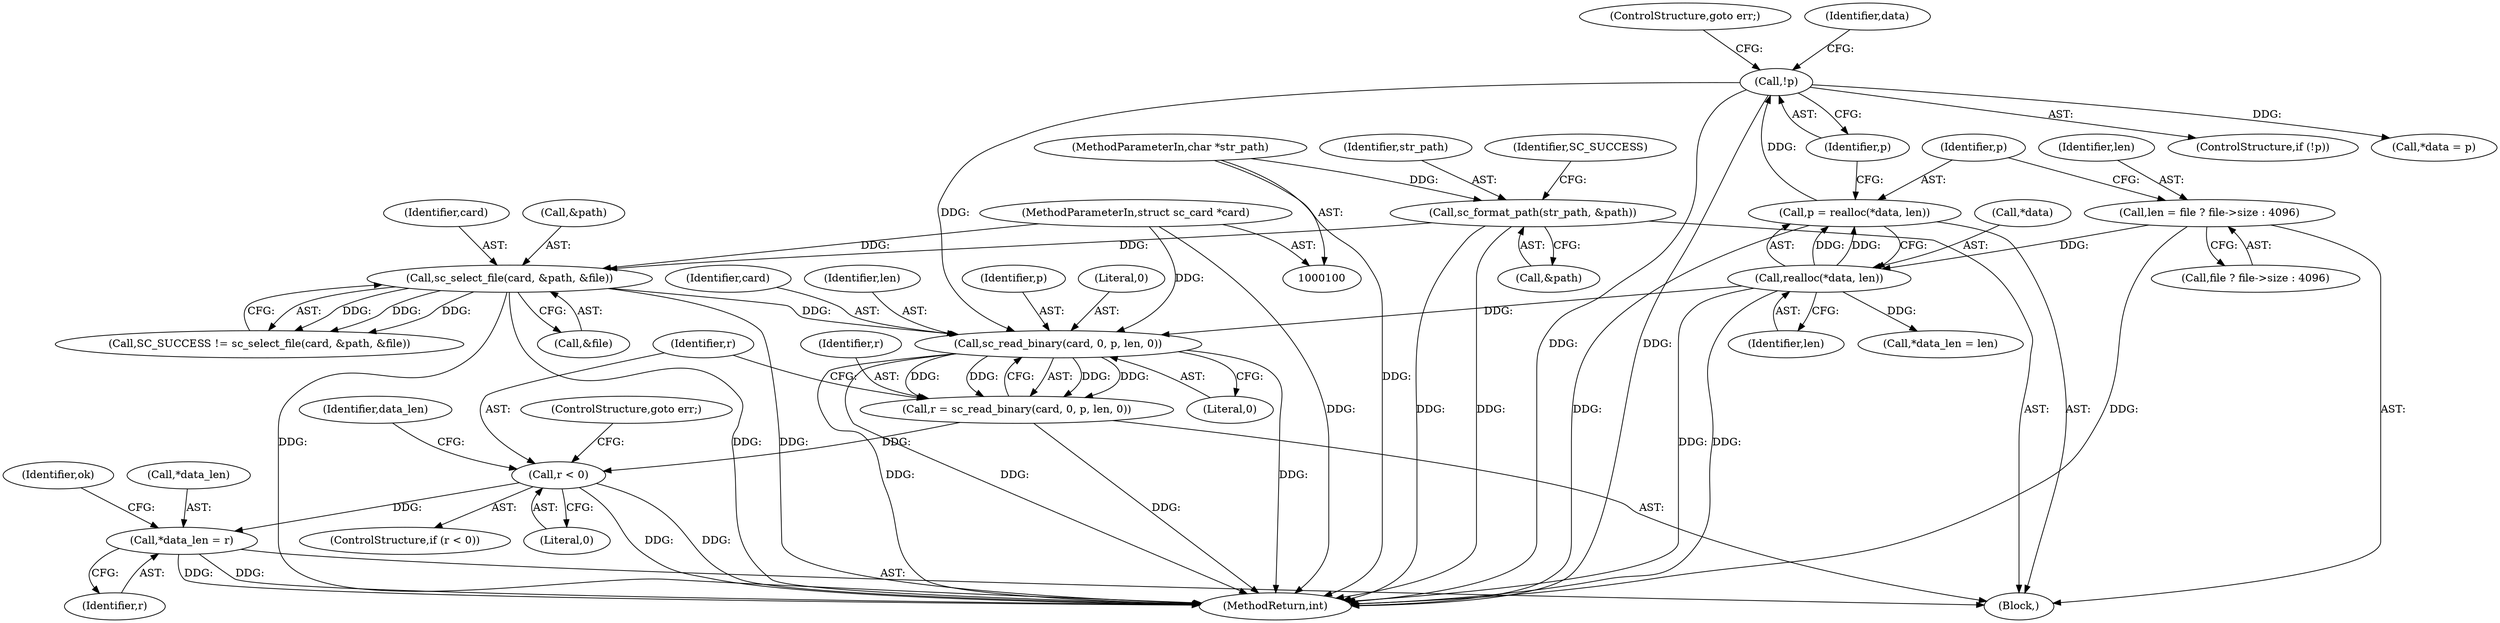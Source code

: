 digraph "1_OpenSC_360e95d45ac4123255a4c796db96337f332160ad#diff-d643a0fa169471dbf2912f4866dc49c5_10@API" {
"1000159" [label="(Call,sc_read_binary(card, 0, p, len, 0))"];
"1000122" [label="(Call,sc_select_file(card, &path, &file))"];
"1000101" [label="(MethodParameterIn,struct sc_card *card)"];
"1000115" [label="(Call,sc_format_path(str_path, &path))"];
"1000102" [label="(MethodParameterIn,char *str_path)"];
"1000145" [label="(Call,!p)"];
"1000138" [label="(Call,p = realloc(*data, len))"];
"1000140" [label="(Call,realloc(*data, len))"];
"1000130" [label="(Call,len = file ? file->size : 4096)"];
"1000157" [label="(Call,r = sc_read_binary(card, 0, p, len, 0))"];
"1000166" [label="(Call,r < 0)"];
"1000170" [label="(Call,*data_len = r)"];
"1000165" [label="(ControlStructure,if (r < 0))"];
"1000140" [label="(Call,realloc(*data, len))"];
"1000146" [label="(Identifier,p)"];
"1000164" [label="(Literal,0)"];
"1000122" [label="(Call,sc_select_file(card, &path, &file))"];
"1000139" [label="(Identifier,p)"];
"1000169" [label="(ControlStructure,goto err;)"];
"1000116" [label="(Identifier,str_path)"];
"1000170" [label="(Call,*data_len = r)"];
"1000126" [label="(Call,&file)"];
"1000101" [label="(MethodParameterIn,struct sc_card *card)"];
"1000144" [label="(ControlStructure,if (!p))"];
"1000148" [label="(ControlStructure,goto err;)"];
"1000166" [label="(Call,r < 0)"];
"1000160" [label="(Identifier,card)"];
"1000163" [label="(Identifier,len)"];
"1000173" [label="(Identifier,r)"];
"1000158" [label="(Identifier,r)"];
"1000151" [label="(Identifier,data)"];
"1000131" [label="(Identifier,len)"];
"1000171" [label="(Call,*data_len)"];
"1000115" [label="(Call,sc_format_path(str_path, &path))"];
"1000138" [label="(Call,p = realloc(*data, len))"];
"1000167" [label="(Identifier,r)"];
"1000162" [label="(Identifier,p)"];
"1000121" [label="(Identifier,SC_SUCCESS)"];
"1000149" [label="(Call,*data = p)"];
"1000143" [label="(Identifier,len)"];
"1000153" [label="(Call,*data_len = len)"];
"1000123" [label="(Identifier,card)"];
"1000105" [label="(Block,)"];
"1000102" [label="(MethodParameterIn,char *str_path)"];
"1000130" [label="(Call,len = file ? file->size : 4096)"];
"1000157" [label="(Call,r = sc_read_binary(card, 0, p, len, 0))"];
"1000161" [label="(Literal,0)"];
"1000132" [label="(Call,file ? file->size : 4096)"];
"1000175" [label="(Identifier,ok)"];
"1000159" [label="(Call,sc_read_binary(card, 0, p, len, 0))"];
"1000120" [label="(Call,SC_SUCCESS != sc_select_file(card, &path, &file))"];
"1000124" [label="(Call,&path)"];
"1000182" [label="(MethodReturn,int)"];
"1000117" [label="(Call,&path)"];
"1000141" [label="(Call,*data)"];
"1000168" [label="(Literal,0)"];
"1000172" [label="(Identifier,data_len)"];
"1000145" [label="(Call,!p)"];
"1000159" -> "1000157"  [label="AST: "];
"1000159" -> "1000164"  [label="CFG: "];
"1000160" -> "1000159"  [label="AST: "];
"1000161" -> "1000159"  [label="AST: "];
"1000162" -> "1000159"  [label="AST: "];
"1000163" -> "1000159"  [label="AST: "];
"1000164" -> "1000159"  [label="AST: "];
"1000157" -> "1000159"  [label="CFG: "];
"1000159" -> "1000182"  [label="DDG: "];
"1000159" -> "1000182"  [label="DDG: "];
"1000159" -> "1000182"  [label="DDG: "];
"1000159" -> "1000157"  [label="DDG: "];
"1000159" -> "1000157"  [label="DDG: "];
"1000159" -> "1000157"  [label="DDG: "];
"1000159" -> "1000157"  [label="DDG: "];
"1000122" -> "1000159"  [label="DDG: "];
"1000101" -> "1000159"  [label="DDG: "];
"1000145" -> "1000159"  [label="DDG: "];
"1000140" -> "1000159"  [label="DDG: "];
"1000122" -> "1000120"  [label="AST: "];
"1000122" -> "1000126"  [label="CFG: "];
"1000123" -> "1000122"  [label="AST: "];
"1000124" -> "1000122"  [label="AST: "];
"1000126" -> "1000122"  [label="AST: "];
"1000120" -> "1000122"  [label="CFG: "];
"1000122" -> "1000182"  [label="DDG: "];
"1000122" -> "1000182"  [label="DDG: "];
"1000122" -> "1000182"  [label="DDG: "];
"1000122" -> "1000120"  [label="DDG: "];
"1000122" -> "1000120"  [label="DDG: "];
"1000122" -> "1000120"  [label="DDG: "];
"1000101" -> "1000122"  [label="DDG: "];
"1000115" -> "1000122"  [label="DDG: "];
"1000101" -> "1000100"  [label="AST: "];
"1000101" -> "1000182"  [label="DDG: "];
"1000115" -> "1000105"  [label="AST: "];
"1000115" -> "1000117"  [label="CFG: "];
"1000116" -> "1000115"  [label="AST: "];
"1000117" -> "1000115"  [label="AST: "];
"1000121" -> "1000115"  [label="CFG: "];
"1000115" -> "1000182"  [label="DDG: "];
"1000115" -> "1000182"  [label="DDG: "];
"1000102" -> "1000115"  [label="DDG: "];
"1000102" -> "1000100"  [label="AST: "];
"1000102" -> "1000182"  [label="DDG: "];
"1000145" -> "1000144"  [label="AST: "];
"1000145" -> "1000146"  [label="CFG: "];
"1000146" -> "1000145"  [label="AST: "];
"1000148" -> "1000145"  [label="CFG: "];
"1000151" -> "1000145"  [label="CFG: "];
"1000145" -> "1000182"  [label="DDG: "];
"1000145" -> "1000182"  [label="DDG: "];
"1000138" -> "1000145"  [label="DDG: "];
"1000145" -> "1000149"  [label="DDG: "];
"1000138" -> "1000105"  [label="AST: "];
"1000138" -> "1000140"  [label="CFG: "];
"1000139" -> "1000138"  [label="AST: "];
"1000140" -> "1000138"  [label="AST: "];
"1000146" -> "1000138"  [label="CFG: "];
"1000138" -> "1000182"  [label="DDG: "];
"1000140" -> "1000138"  [label="DDG: "];
"1000140" -> "1000138"  [label="DDG: "];
"1000140" -> "1000143"  [label="CFG: "];
"1000141" -> "1000140"  [label="AST: "];
"1000143" -> "1000140"  [label="AST: "];
"1000140" -> "1000182"  [label="DDG: "];
"1000140" -> "1000182"  [label="DDG: "];
"1000130" -> "1000140"  [label="DDG: "];
"1000140" -> "1000153"  [label="DDG: "];
"1000130" -> "1000105"  [label="AST: "];
"1000130" -> "1000132"  [label="CFG: "];
"1000131" -> "1000130"  [label="AST: "];
"1000132" -> "1000130"  [label="AST: "];
"1000139" -> "1000130"  [label="CFG: "];
"1000130" -> "1000182"  [label="DDG: "];
"1000157" -> "1000105"  [label="AST: "];
"1000158" -> "1000157"  [label="AST: "];
"1000167" -> "1000157"  [label="CFG: "];
"1000157" -> "1000182"  [label="DDG: "];
"1000157" -> "1000166"  [label="DDG: "];
"1000166" -> "1000165"  [label="AST: "];
"1000166" -> "1000168"  [label="CFG: "];
"1000167" -> "1000166"  [label="AST: "];
"1000168" -> "1000166"  [label="AST: "];
"1000169" -> "1000166"  [label="CFG: "];
"1000172" -> "1000166"  [label="CFG: "];
"1000166" -> "1000182"  [label="DDG: "];
"1000166" -> "1000182"  [label="DDG: "];
"1000166" -> "1000170"  [label="DDG: "];
"1000170" -> "1000105"  [label="AST: "];
"1000170" -> "1000173"  [label="CFG: "];
"1000171" -> "1000170"  [label="AST: "];
"1000173" -> "1000170"  [label="AST: "];
"1000175" -> "1000170"  [label="CFG: "];
"1000170" -> "1000182"  [label="DDG: "];
"1000170" -> "1000182"  [label="DDG: "];
}
